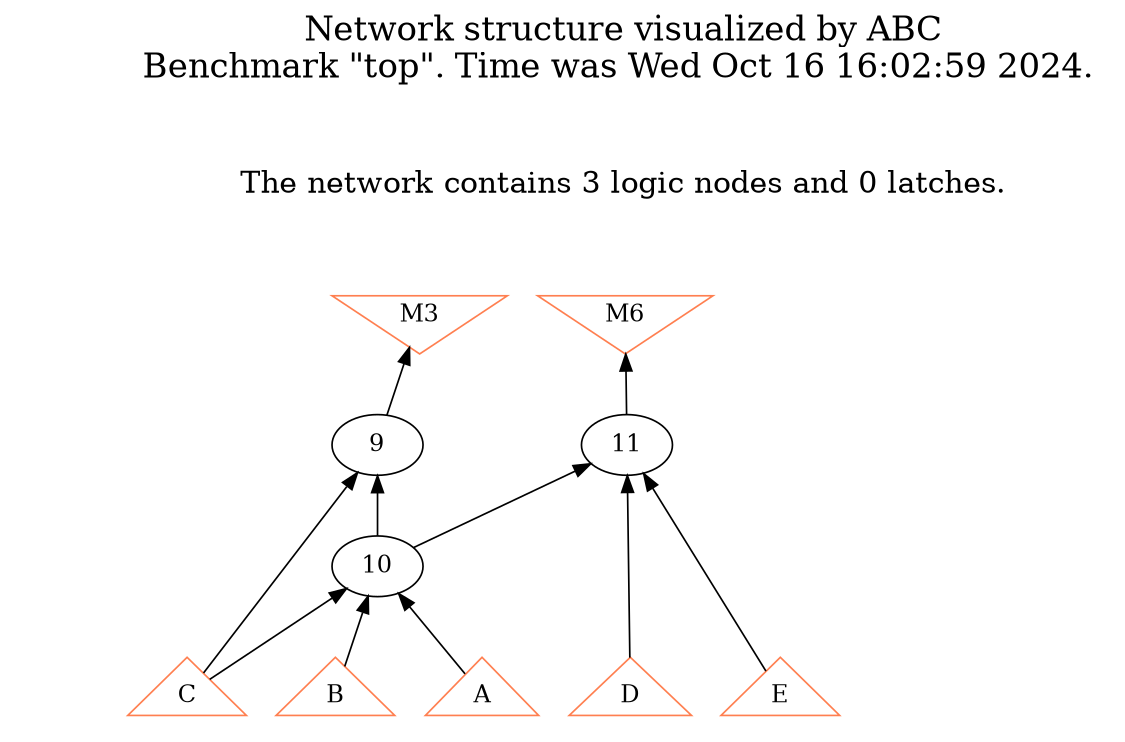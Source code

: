 # Network structure generated by ABC

digraph network {
size = "7.5,10";
center = true;
edge [dir = back];

{
  node [shape = plaintext];
  edge [style = invis];
  LevelTitle1 [label=""];
  LevelTitle2 [label=""];
  Level3 [label = ""];
  Level2 [label = ""];
  Level1 [label = ""];
  Level0 [label = ""];
  LevelTitle1 ->  LevelTitle2 ->  Level3 ->  Level2 ->  Level1 ->  Level0;
}

{
  rank = same;
  LevelTitle1;
  title1 [shape=plaintext,
          fontsize=20,
          fontname = "Times-Roman",
          label="Network structure visualized by ABC\nBenchmark \"top\". Time was Wed Oct 16 16:02:59 2024. "
         ];
}

{
  rank = same;
  LevelTitle2;
  title2 [shape=plaintext,
          fontsize=18,
          fontname = "Times-Roman",
          label="The network contains 3 logic nodes and 0 latches.\n"
         ];
}

{
  rank = same;
  Level3;
  Node6 [label = "M3", shape = invtriangle, color = coral, fillcolor = coral];
  Node7 [label = "M6", shape = invtriangle, color = coral, fillcolor = coral];
}

{
  rank = same;
  Level2;
  Node9 [label = "9\n", shape = ellipse];
  Node11 [label = "11\n", shape = ellipse];
}

{
  rank = same;
  Level1;
  Node10 [label = "10\n", shape = ellipse];
}

{
  rank = same;
  Level0;
  Node1 [label = "A", shape = triangle, color = coral, fillcolor = coral];
  Node2 [label = "B", shape = triangle, color = coral, fillcolor = coral];
  Node3 [label = "C", shape = triangle, color = coral, fillcolor = coral];
  Node4 [label = "D", shape = triangle, color = coral, fillcolor = coral];
  Node5 [label = "E", shape = triangle, color = coral, fillcolor = coral];
}

title1 -> title2 [style = invis];
title2 -> Node6 [style = invis];
title2 -> Node7 [style = invis];
Node6 -> Node7 [style = invis];
Node6 -> Node9 [style = solid];
Node7 -> Node11 [style = solid];
Node9 -> Node10 [style = solid];
Node9 -> Node3 [style = solid];
Node10 -> Node1 [style = solid];
Node10 -> Node2 [style = solid];
Node10 -> Node3 [style = solid];
Node11 -> Node10 [style = solid];
Node11 -> Node4 [style = solid];
Node11 -> Node5 [style = solid];
}


